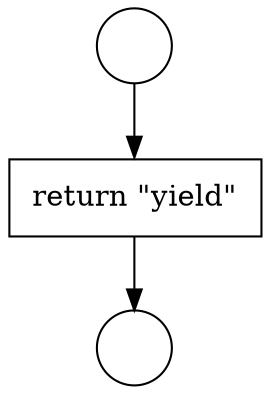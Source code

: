 digraph {
  node3075 [shape=circle label=" " color="black" fillcolor="white" style=filled]
  node3077 [shape=none, margin=0, label=<<font color="black">
    <table border="0" cellborder="1" cellspacing="0" cellpadding="10">
      <tr><td align="left">return &quot;yield&quot;</td></tr>
    </table>
  </font>> color="black" fillcolor="white" style=filled]
  node3076 [shape=circle label=" " color="black" fillcolor="white" style=filled]
  node3075 -> node3077 [ color="black"]
  node3077 -> node3076 [ color="black"]
}

